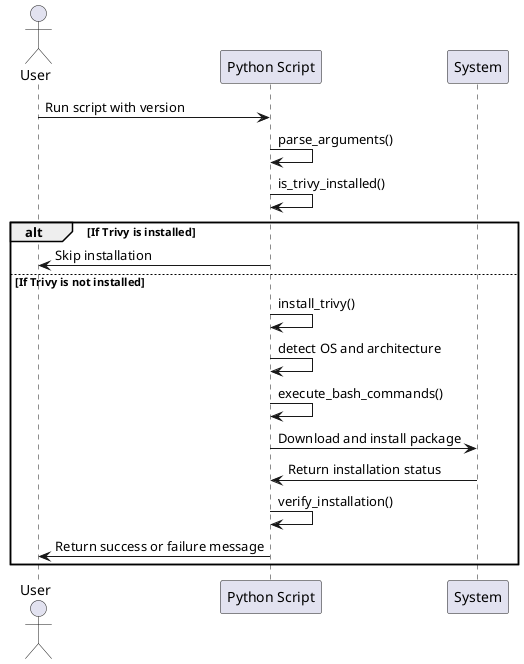 @startuml
actor User
participant "Python Script" as Script
participant "System" as Sys

User -> Script: Run script with version
Script -> Script: parse_arguments()
Script -> Script: is_trivy_installed()
alt If Trivy is installed
    Script -> User: Skip installation
else If Trivy is not installed
    Script -> Script: install_trivy()
    Script -> Script: detect OS and architecture
    Script -> Script: execute_bash_commands()
    Script -> Sys: Download and install package
    Sys -> Script: Return installation status
    Script -> Script: verify_installation()
    Script -> User: Return success or failure message
end
@enduml